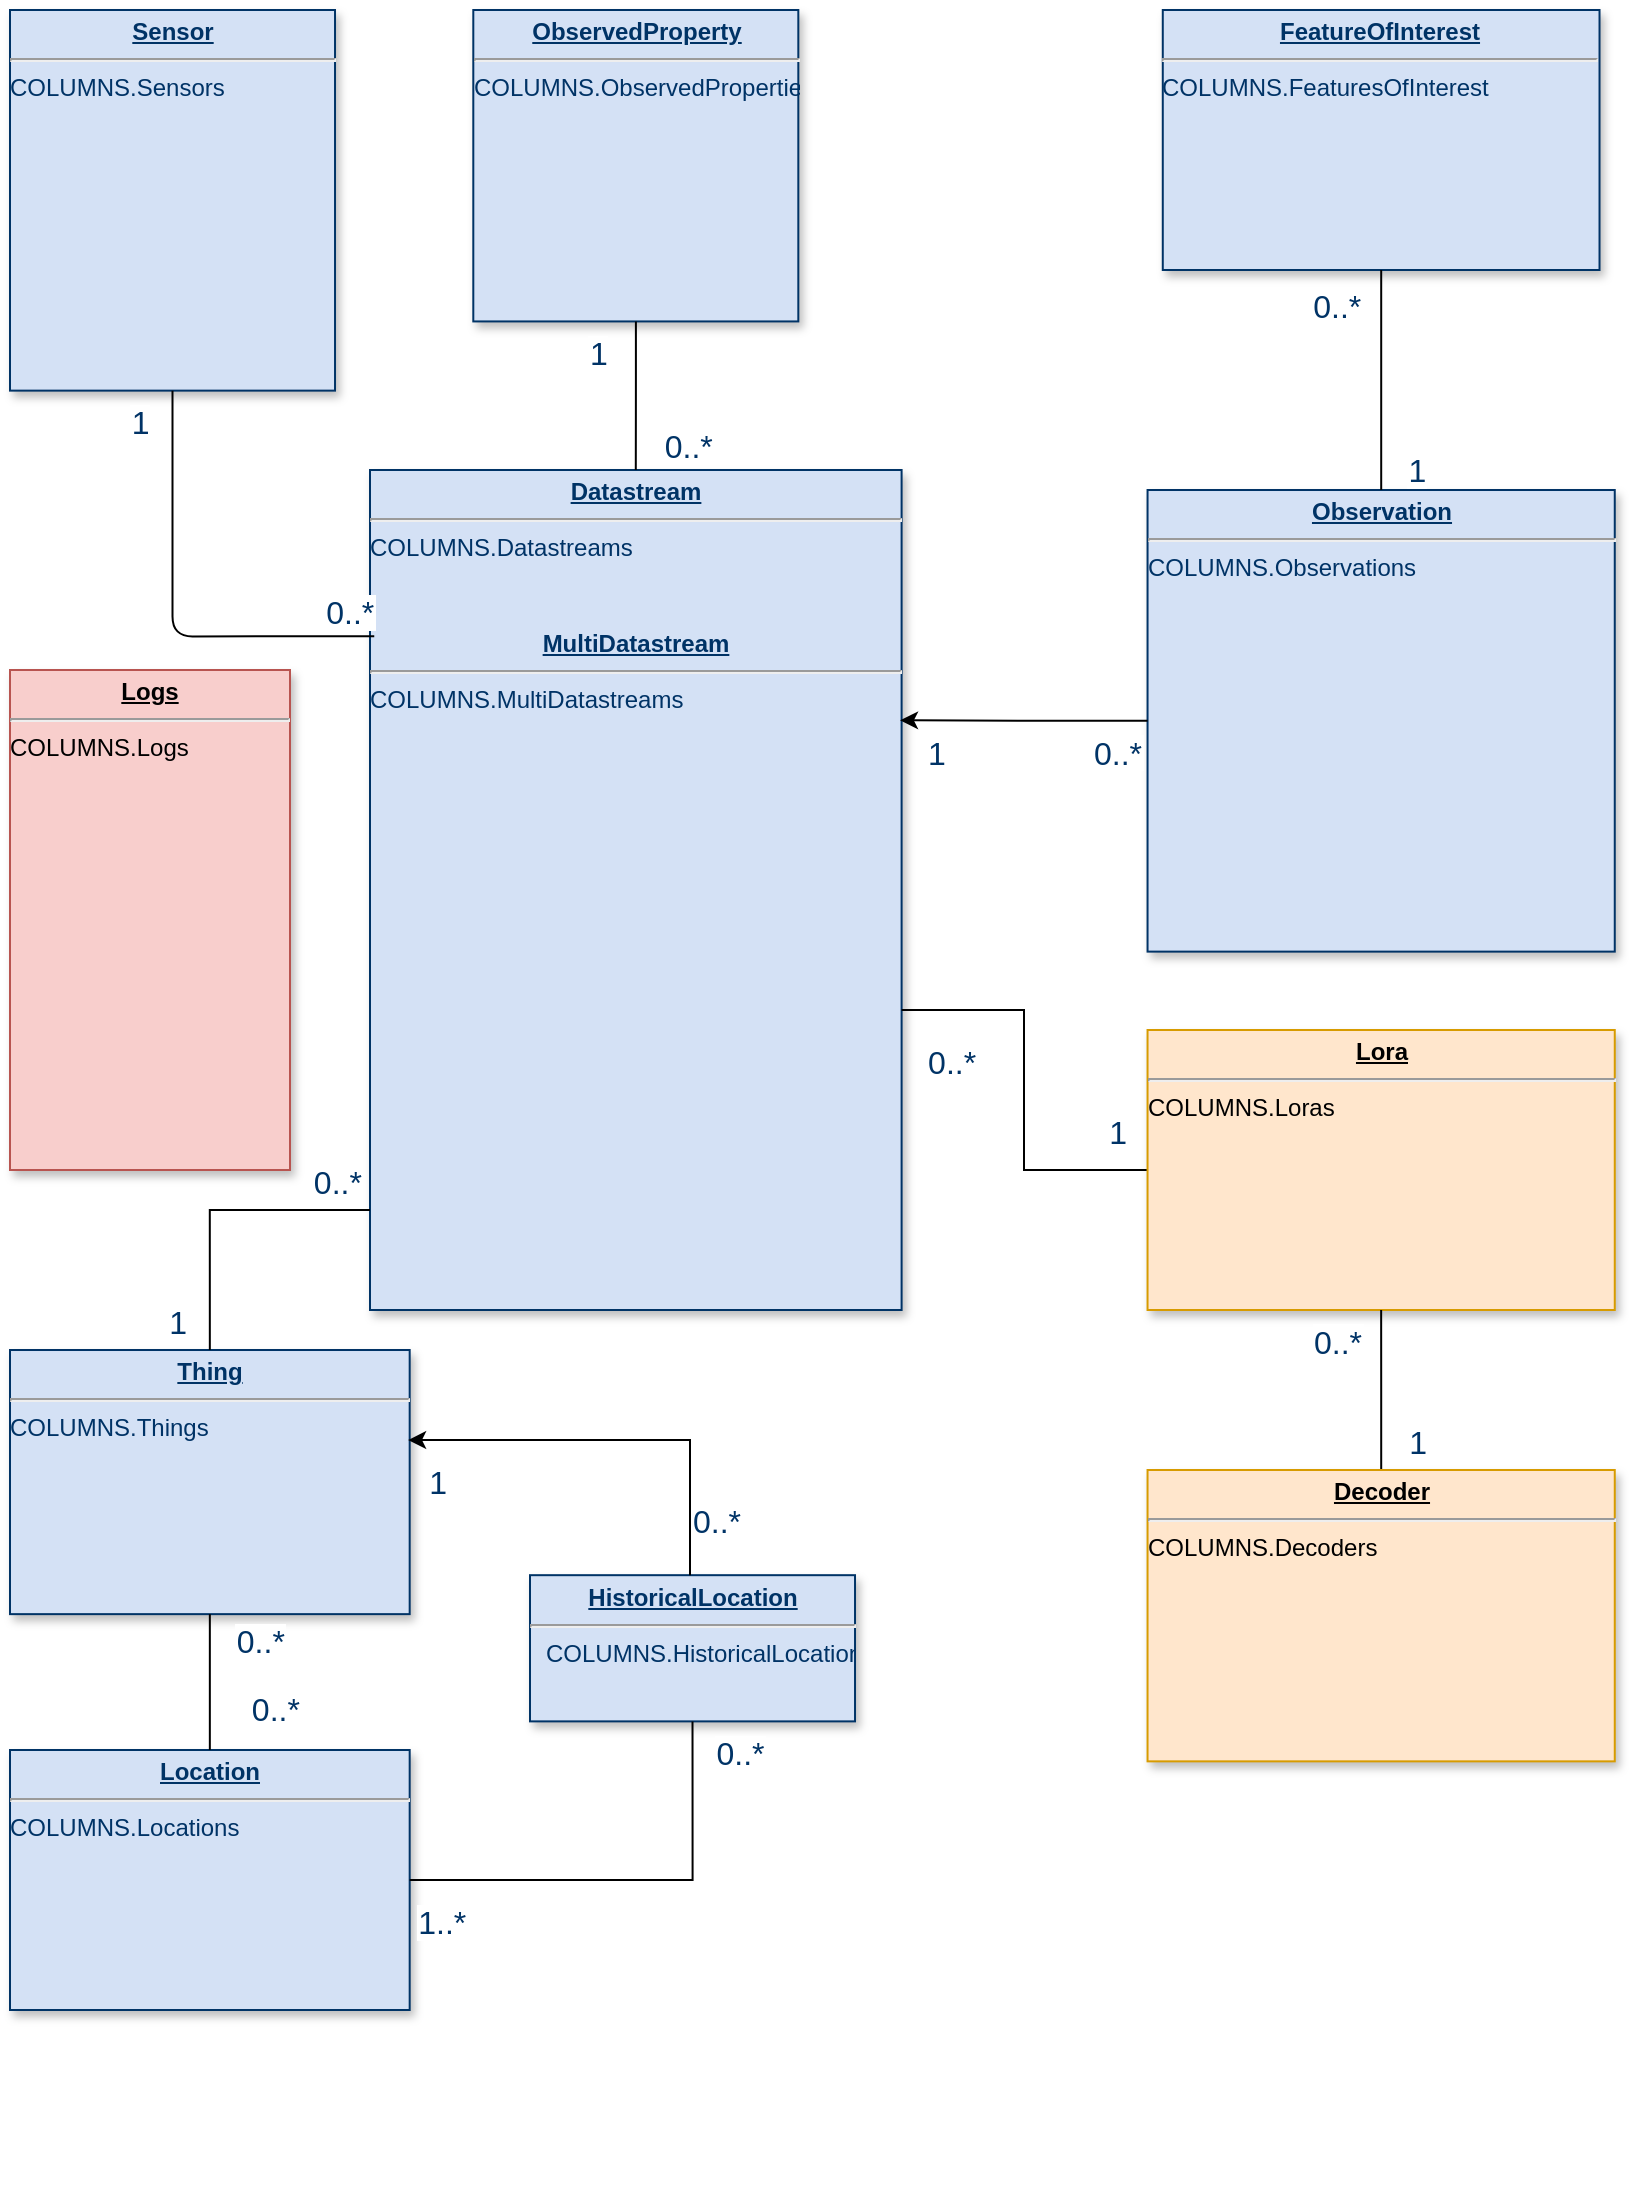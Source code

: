 <mxfile version="22.1.18" type="github">
  <diagram name="Page-1" id="efa7a0a1-bf9b-a30e-e6df-94a7791c09e9">
    <mxGraphModel dx="2576" dy="2226" grid="1" gridSize="10" guides="1" tooltips="1" connect="1" arrows="1" fold="1" page="1" pageScale="1" pageWidth="826" pageHeight="1169" background="none" math="0" shadow="0">
      <root>
        <mxCell id="0" />
        <mxCell id="1" parent="0" />
        <mxCell id="BFmJljl-8hoy7SMpkLxM-120" value="" style="group" parent="1" vertex="1" connectable="0">
          <mxGeometry y="-30" width="813.61" height="1089" as="geometry" />
        </mxCell>
        <mxCell id="34" value="&lt;p style=&quot;margin: 0px ; margin-top: 4px ; text-align: center ; text-decoration: underline&quot;&gt;&lt;strong&gt;Thing&lt;/strong&gt;&lt;/p&gt;&lt;hr&gt;COLUMNS.Things" style="verticalAlign=top;align=left;overflow=fill;fontSize=12;fontFamily=Helvetica;html=1;strokeColor=#003366;shadow=1;fillColor=#D4E1F5;fontColor=#003366" parent="BFmJljl-8hoy7SMpkLxM-120" vertex="1">
          <mxGeometry y="670.004" width="199.84" height="132.063" as="geometry" />
        </mxCell>
        <mxCell id="22" value="&lt;p style=&quot;margin: 0px; margin-top: 4px; text-align: center; text-decoration: underline;&quot;&gt;&lt;strong&gt;Observation&lt;/strong&gt;&lt;/p&gt;&lt;hr&gt;COLUMNS.Observations" style="verticalAlign=top;align=left;overflow=fill;fontSize=12;fontFamily=Helvetica;html=1;strokeColor=#003366;shadow=1;fillColor=#D4E1F5;fontColor=#003366" parent="BFmJljl-8hoy7SMpkLxM-120" vertex="1">
          <mxGeometry x="568.775" y="240.004" width="233.605" height="230.806" as="geometry" />
        </mxCell>
        <mxCell id="23" value="&lt;p style=&quot;margin: 0px; margin-top: 4px; text-align: center; text-decoration: underline;&quot;&gt;&lt;strong&gt;ObservedProperty&lt;/strong&gt;&lt;/p&gt;&lt;hr&gt;COLUMNS.ObservedProperties" style="verticalAlign=top;align=left;overflow=fill;fontSize=12;fontFamily=Helvetica;html=1;strokeColor=#003366;shadow=1;fillColor=#D4E1F5;fontColor=#003366" parent="BFmJljl-8hoy7SMpkLxM-120" vertex="1">
          <mxGeometry x="231.65" width="162.51" height="155.714" as="geometry" />
        </mxCell>
        <mxCell id="24" value="&lt;p style=&quot;margin: 0px; margin-top: 4px; text-align: center; text-decoration: underline;&quot;&gt;&lt;strong&gt;Sensor&lt;/strong&gt;&lt;/p&gt;&lt;hr&gt;COLUMNS.Sensors" style="verticalAlign=top;align=left;overflow=fill;fontSize=12;fontFamily=Helvetica;html=1;strokeColor=#003366;shadow=1;fillColor=#D4E1F5;fontColor=#003366" parent="BFmJljl-8hoy7SMpkLxM-120" vertex="1">
          <mxGeometry width="162.51" height="190.317" as="geometry" />
        </mxCell>
        <mxCell id="27" value="&lt;p style=&quot;margin: 0px; margin-top: 4px; text-align: center; text-decoration: underline;&quot;&gt;&lt;strong&gt;FeatureOfInterest&lt;/strong&gt;&lt;/p&gt;&lt;hr&gt;COLUMNS.FeaturesOfInterest" style="verticalAlign=top;align=left;overflow=fill;fontSize=12;fontFamily=Helvetica;html=1;strokeColor=#003366;shadow=1;fillColor=#D4E1F5;fontColor=#003366" parent="BFmJljl-8hoy7SMpkLxM-120" vertex="1">
          <mxGeometry x="576.39" width="218.37" height="130" as="geometry" />
        </mxCell>
        <mxCell id="28" value="&lt;p style=&quot;margin: 0px; margin-top: 4px; text-align: center; text-decoration: underline;&quot;&gt;&lt;strong&gt;Location&lt;/strong&gt;&lt;/p&gt;&lt;hr&gt;COLUMNS.Locations" style="verticalAlign=top;align=left;overflow=fill;fontSize=12;fontFamily=Helvetica;html=1;strokeColor=#003366;shadow=1;fillColor=#D4E1F5;fontColor=#003366" parent="BFmJljl-8hoy7SMpkLxM-120" vertex="1">
          <mxGeometry y="870" width="199.84" height="130" as="geometry" />
        </mxCell>
        <mxCell id="29" value="&lt;p style=&quot;margin: 0px; margin-top: 4px; text-align: center; text-decoration: underline;&quot;&gt;&lt;strong&gt;Datastream&lt;/strong&gt;&lt;/p&gt;&lt;hr&gt;&lt;div&gt;COLUMNS.Datastreams&lt;/div&gt;&lt;div&gt;&lt;br&gt;&lt;/div&gt;&lt;div&gt;&lt;br&gt;&lt;/div&gt;&lt;div&gt;&lt;p style=&quot;margin: 0px; margin-top: 4px; text-align: center; text-decoration: underline;&quot;&gt;&lt;strong&gt;MultiDatastream&lt;/strong&gt;&lt;/p&gt;&lt;hr&gt;COLUMNS.MultiDatastreams&lt;/div&gt;" style="verticalAlign=top;align=left;overflow=fill;fontSize=12;fontFamily=Helvetica;html=1;strokeColor=#003366;shadow=1;fillColor=#D4E1F5;fontColor=#003366" parent="BFmJljl-8hoy7SMpkLxM-120" vertex="1">
          <mxGeometry x="180" y="230" width="265.8" height="420" as="geometry" />
        </mxCell>
        <mxCell id="33" value="&lt;p style=&quot;margin: 0px; margin-top: 4px; text-align: center; text-decoration: underline;&quot;&gt;&lt;strong&gt;HistoricalLocation&lt;/strong&gt;&lt;/p&gt;&lt;hr&gt;&lt;p style=&quot;margin: 0px; margin-left: 8px;&quot;&gt;COLUMNS.HistoricalLocations&lt;/p&gt;" style="verticalAlign=top;align=left;overflow=fill;fontSize=12;fontFamily=Helvetica;html=1;strokeColor=#003366;shadow=1;fillColor=#D4E1F5;fontColor=#003366" parent="BFmJljl-8hoy7SMpkLxM-120" vertex="1">
          <mxGeometry x="260" y="782.59" width="162.51" height="73.1" as="geometry" />
        </mxCell>
        <mxCell id="51" value="" style="endArrow=none;endSize=12;startArrow=none;startSize=14;startFill=0;edgeStyle=orthogonalEdgeStyle;endFill=0;" parent="BFmJljl-8hoy7SMpkLxM-120" source="23" target="29" edge="1">
          <mxGeometry x="395.463" y="615.483" as="geometry">
            <mxPoint x="385.306" y="597.897" as="sourcePoint" />
            <mxPoint x="547.814" y="597.897" as="targetPoint" />
          </mxGeometry>
        </mxCell>
        <mxCell id="52" value="1" style="resizable=0;align=left;verticalAlign=top;labelBackgroundColor=#ffffff;fontSize=16;strokeColor=#003366;shadow=1;fillColor=#D4E1F5;fontColor=#003366" parent="51" connectable="0" vertex="1">
          <mxGeometry x="-1" relative="1" as="geometry">
            <mxPoint x="-25" as="offset" />
          </mxGeometry>
        </mxCell>
        <mxCell id="53" value="0..*&#xa;" style="resizable=0;align=right;verticalAlign=top;labelBackgroundColor=#ffffff;fontSize=16;strokeColor=#003366;shadow=1;fillColor=#D4E1F5;fontColor=#003366" parent="51" connectable="0" vertex="1">
          <mxGeometry x="1" relative="1" as="geometry">
            <mxPoint x="40" y="-28" as="offset" />
          </mxGeometry>
        </mxCell>
        <mxCell id="66" value="" style="endArrow=none;endSize=12;startArrow=none;startSize=14;startFill=0;edgeStyle=orthogonalEdgeStyle;entryX=1;entryY=0.5;entryDx=0;entryDy=0;endFill=0;exitX=0.5;exitY=1;exitDx=0;exitDy=0;rounded=0;curved=0;" parent="BFmJljl-8hoy7SMpkLxM-120" source="33" target="28" edge="1">
          <mxGeometry x="476.717" y="925.264" as="geometry">
            <mxPoint x="466.56" y="907.679" as="sourcePoint" />
            <mxPoint x="985.204" y="1336.477" as="targetPoint" />
          </mxGeometry>
        </mxCell>
        <mxCell id="67" value="0..*" style="resizable=0;align=left;verticalAlign=top;labelBackgroundColor=#ffffff;fontSize=16;strokeColor=#003366;shadow=1;fillColor=#D4E1F5;fontColor=#003366" parent="66" connectable="0" vertex="1">
          <mxGeometry x="-1" relative="1" as="geometry">
            <mxPoint x="10" as="offset" />
          </mxGeometry>
        </mxCell>
        <mxCell id="68" value="1..*" style="resizable=0;align=right;verticalAlign=top;labelBackgroundColor=#ffffff;fontSize=16;strokeColor=#003366;shadow=1;fillColor=#D4E1F5;fontColor=#003366" parent="66" connectable="0" vertex="1">
          <mxGeometry x="1" relative="1" as="geometry">
            <mxPoint x="30" y="5" as="offset" />
          </mxGeometry>
        </mxCell>
        <mxCell id="72" value="" style="endArrow=none;endSize=12;startArrow=none;startSize=14;startFill=0;edgeStyle=orthogonalEdgeStyle;rounded=0;endFill=0;exitX=0.5;exitY=0;exitDx=0;exitDy=0;" parent="BFmJljl-8hoy7SMpkLxM-120" source="34" edge="1">
          <mxGeometry x="425.933" y="1441.988" as="geometry">
            <mxPoint x="415.776" y="1424.403" as="sourcePoint" />
            <mxPoint x="180" y="600" as="targetPoint" />
            <Array as="points">
              <mxPoint x="100" y="600" />
              <mxPoint x="180" y="600" />
            </Array>
          </mxGeometry>
        </mxCell>
        <mxCell id="73" value="0..*&#xa;" style="resizable=0;align=left;verticalAlign=top;labelBackgroundColor=#ffffff;fontSize=16;strokeColor=#003366;shadow=1;fillColor=#D4E1F5;fontColor=#003366" parent="72" connectable="0" vertex="1">
          <mxGeometry x="-1" relative="1" as="geometry">
            <mxPoint x="50" y="-100" as="offset" />
          </mxGeometry>
        </mxCell>
        <mxCell id="74" value="1" style="resizable=0;align=right;verticalAlign=top;labelBackgroundColor=#ffffff;fontSize=16;strokeColor=#003366;shadow=1;fillColor=#D4E1F5;fontColor=#003366" parent="72" connectable="0" vertex="1">
          <mxGeometry x="1" relative="1" as="geometry">
            <mxPoint x="-90" y="40" as="offset" />
          </mxGeometry>
        </mxCell>
        <mxCell id="84" value="" style="endArrow=none;endSize=12;startArrow=none;startSize=14;startFill=0;edgeStyle=orthogonalEdgeStyle;endFill=0;" parent="BFmJljl-8hoy7SMpkLxM-120" source="27" target="22" edge="1">
          <mxGeometry x="1411.137" y="228.608" as="geometry">
            <mxPoint x="1400.98" y="211.023" as="sourcePoint" />
            <mxPoint x="1563.488" y="211.023" as="targetPoint" />
          </mxGeometry>
        </mxCell>
        <mxCell id="85" value="0..*" style="resizable=0;align=left;verticalAlign=top;labelBackgroundColor=#ffffff;fontSize=16;strokeColor=#003366;shadow=1;fillColor=#D4E1F5;fontColor=#003366" parent="84" connectable="0" vertex="1">
          <mxGeometry x="-1" relative="1" as="geometry">
            <mxPoint x="-36" y="2" as="offset" />
          </mxGeometry>
        </mxCell>
        <mxCell id="86" value="1" style="resizable=0;align=right;verticalAlign=top;labelBackgroundColor=#ffffff;fontSize=16;strokeColor=#003366;shadow=1;fillColor=#D4E1F5;fontColor=#003366" parent="84" connectable="0" vertex="1">
          <mxGeometry x="1" relative="1" as="geometry">
            <mxPoint x="24" y="-26" as="offset" />
          </mxGeometry>
        </mxCell>
        <mxCell id="99" value="" style="endArrow=none;endSize=12;startArrow=none;startSize=14;startFill=0;edgeStyle=orthogonalEdgeStyle;endFill=0;exitX=0.008;exitY=0.198;exitDx=0;exitDy=0;exitPerimeter=0;" parent="BFmJljl-8hoy7SMpkLxM-120" source="29" target="24" edge="1">
          <mxGeometry x="375.149" y="633.068" as="geometry">
            <mxPoint x="170" y="310" as="sourcePoint" />
            <mxPoint x="527.5" y="615.483" as="targetPoint" />
            <Array as="points" />
          </mxGeometry>
        </mxCell>
        <mxCell id="100" value="0..*&#xa;" style="resizable=0;align=left;verticalAlign=top;labelBackgroundColor=#ffffff;fontSize=16;strokeColor=#003366;shadow=1;fillColor=#D4E1F5;fontColor=#003366" parent="99" connectable="0" vertex="1">
          <mxGeometry x="-1" relative="1" as="geometry">
            <mxPoint x="-26" y="-28" as="offset" />
          </mxGeometry>
        </mxCell>
        <mxCell id="101" value="1" style="resizable=0;align=right;verticalAlign=top;labelBackgroundColor=#ffffff;fontSize=16;strokeColor=#003366;shadow=1;fillColor=#D4E1F5;fontColor=#003366" parent="99" connectable="0" vertex="1">
          <mxGeometry x="1" relative="1" as="geometry">
            <mxPoint x="-10" as="offset" />
          </mxGeometry>
        </mxCell>
        <mxCell id="107" value="" style="endArrow=none;edgeStyle=orthogonalEdgeStyle;" parent="BFmJljl-8hoy7SMpkLxM-120" source="28" target="34" edge="1">
          <mxGeometry x="192.978" y="1670.596" as="geometry">
            <mxPoint x="182.821" y="1653.011" as="sourcePoint" />
            <mxPoint x="345.329" y="1653.011" as="targetPoint" />
          </mxGeometry>
        </mxCell>
        <mxCell id="108" value="0..*" style="resizable=0;align=left;verticalAlign=bottom;labelBackgroundColor=#ffffff;fontSize=16;strokeColor=#003366;shadow=1;fillColor=#D4E1F5;fontColor=#003366" parent="107" connectable="0" vertex="1">
          <mxGeometry x="-1" relative="1" as="geometry">
            <mxPoint x="19" y="-10" as="offset" />
          </mxGeometry>
        </mxCell>
        <mxCell id="109" value="0..*" style="resizable=0;align=right;verticalAlign=bottom;labelBackgroundColor=#ffffff;fontSize=16;strokeColor=#003366;shadow=1;fillColor=#D4E1F5;fontColor=#003366" parent="107" connectable="0" vertex="1">
          <mxGeometry x="1" relative="1" as="geometry">
            <mxPoint x="39" y="24" as="offset" />
          </mxGeometry>
        </mxCell>
        <mxCell id="BFmJljl-8hoy7SMpkLxM-113" value="1" style="resizable=0;align=right;verticalAlign=top;labelBackgroundColor=#ffffff;fontSize=16;strokeColor=#003366;shadow=1;fillColor=#D4E1F5;fontColor=#003366" parent="BFmJljl-8hoy7SMpkLxM-120" connectable="0" vertex="1">
          <mxGeometry x="219.998" y="720.003" as="geometry" />
        </mxCell>
        <mxCell id="BFmJljl-8hoy7SMpkLxM-115" value="0..*" style="resizable=0;align=right;verticalAlign=bottom;labelBackgroundColor=#ffffff;fontSize=16;strokeColor=#003366;shadow=1;fillColor=#D4E1F5;fontColor=#003366" parent="BFmJljl-8hoy7SMpkLxM-120" connectable="0" vertex="1">
          <mxGeometry x="389.996" y="909.996" as="geometry">
            <mxPoint x="-23" y="-144" as="offset" />
          </mxGeometry>
        </mxCell>
        <mxCell id="BFmJljl-8hoy7SMpkLxM-118" value="0..*" style="resizable=0;align=left;verticalAlign=top;labelBackgroundColor=#ffffff;fontSize=16;strokeColor=#003366;shadow=1;fillColor=#D4E1F5;fontColor=#003366" parent="BFmJljl-8hoy7SMpkLxM-120" connectable="0" vertex="1">
          <mxGeometry x="540.004" y="355.407" as="geometry" />
        </mxCell>
        <mxCell id="BFmJljl-8hoy7SMpkLxM-119" value="1" style="resizable=0;align=left;verticalAlign=top;labelBackgroundColor=#ffffff;fontSize=16;strokeColor=#003366;shadow=1;fillColor=#D4E1F5;fontColor=#003366" parent="BFmJljl-8hoy7SMpkLxM-120" connectable="0" vertex="1">
          <mxGeometry x="457.053" y="355.407" as="geometry" />
        </mxCell>
        <mxCell id="66y8NtmILaIC8j_On_x9-113" style="edgeStyle=orthogonalEdgeStyle;rounded=0;orthogonalLoop=1;jettySize=auto;html=1;endArrow=none;endFill=0;" parent="BFmJljl-8hoy7SMpkLxM-120" source="ud7CbGnxaNB6CiTCzgtE-109" target="29" edge="1">
          <mxGeometry relative="1" as="geometry">
            <Array as="points">
              <mxPoint x="507" y="580" />
              <mxPoint x="507" y="500" />
            </Array>
          </mxGeometry>
        </mxCell>
        <mxCell id="ud7CbGnxaNB6CiTCzgtE-109" value="&lt;p style=&quot;margin: 0px; margin-top: 4px; text-align: center; text-decoration: underline;&quot;&gt;&lt;strong&gt;Lora&lt;/strong&gt;&lt;/p&gt;&lt;hr&gt;COLUMNS.Loras" style="verticalAlign=top;align=left;overflow=fill;fontSize=12;fontFamily=Helvetica;html=1;strokeColor=#d79b00;shadow=1;fillColor=#ffe6cc;" parent="BFmJljl-8hoy7SMpkLxM-120" vertex="1">
          <mxGeometry x="568.77" y="510" width="233.61" height="140" as="geometry" />
        </mxCell>
        <mxCell id="66y8NtmILaIC8j_On_x9-109" style="edgeStyle=orthogonalEdgeStyle;rounded=0;orthogonalLoop=1;jettySize=auto;html=1;entryX=0.5;entryY=1;entryDx=0;entryDy=0;endArrow=none;endFill=0;" parent="BFmJljl-8hoy7SMpkLxM-120" source="ud7CbGnxaNB6CiTCzgtE-110" target="ud7CbGnxaNB6CiTCzgtE-109" edge="1">
          <mxGeometry relative="1" as="geometry" />
        </mxCell>
        <mxCell id="ud7CbGnxaNB6CiTCzgtE-110" value="&lt;p style=&quot;margin: 0px; margin-top: 4px; text-align: center; text-decoration: underline;&quot;&gt;&lt;strong&gt;Decoder&lt;/strong&gt;&lt;/p&gt;&lt;hr&gt;&lt;div&gt;COLUMNS.Decoders&lt;/div&gt;&lt;div&gt;&lt;br&gt;&lt;/div&gt;" style="verticalAlign=top;align=left;overflow=fill;fontSize=12;fontFamily=Helvetica;html=1;strokeColor=#d79b00;shadow=1;fillColor=#ffe6cc;" parent="BFmJljl-8hoy7SMpkLxM-120" vertex="1">
          <mxGeometry x="568.77" y="730.0" width="233.61" height="145.682" as="geometry" />
        </mxCell>
        <mxCell id="ud7CbGnxaNB6CiTCzgtE-113" value="0..*&#xa;" style="resizable=0;align=left;verticalAlign=top;labelBackgroundColor=#ffffff;fontSize=16;strokeColor=#003366;shadow=1;fillColor=#D4E1F5;fontColor=#003366" parent="BFmJljl-8hoy7SMpkLxM-120" connectable="0" vertex="1">
          <mxGeometry x="457.05" y="510" as="geometry" />
        </mxCell>
        <mxCell id="ud7CbGnxaNB6CiTCzgtE-114" value="1" style="resizable=0;align=right;verticalAlign=top;labelBackgroundColor=#ffffff;fontSize=16;strokeColor=#003366;shadow=1;fillColor=#D4E1F5;fontColor=#003366" parent="BFmJljl-8hoy7SMpkLxM-120" connectable="0" vertex="1">
          <mxGeometry x="560" y="545.004" as="geometry" />
        </mxCell>
        <mxCell id="ud7CbGnxaNB6CiTCzgtE-116" value="1" style="resizable=0;align=right;verticalAlign=top;labelBackgroundColor=#ffffff;fontSize=16;strokeColor=#003366;shadow=1;fillColor=#D4E1F5;fontColor=#003366" parent="BFmJljl-8hoy7SMpkLxM-120" connectable="0" vertex="1">
          <mxGeometry x="710" y="700" as="geometry" />
        </mxCell>
        <mxCell id="ud7CbGnxaNB6CiTCzgtE-119" value="0..*&#xa;" style="resizable=0;align=left;verticalAlign=top;labelBackgroundColor=#ffffff;fontSize=16;strokeColor=#003366;shadow=1;fillColor=#D4E1F5;fontColor=#003366" parent="BFmJljl-8hoy7SMpkLxM-120" connectable="0" vertex="1">
          <mxGeometry x="650" y="649.997" as="geometry" />
        </mxCell>
        <mxCell id="rQaWSIzN3dqc3fvIYqgy-109" style="edgeStyle=orthogonalEdgeStyle;rounded=0;orthogonalLoop=1;jettySize=auto;html=1;entryX=0.996;entryY=0.341;entryDx=0;entryDy=0;entryPerimeter=0;" edge="1" parent="BFmJljl-8hoy7SMpkLxM-120" source="33" target="34">
          <mxGeometry relative="1" as="geometry">
            <Array as="points">
              <mxPoint x="340" y="715" />
            </Array>
          </mxGeometry>
        </mxCell>
        <mxCell id="rQaWSIzN3dqc3fvIYqgy-110" style="edgeStyle=orthogonalEdgeStyle;rounded=0;orthogonalLoop=1;jettySize=auto;html=1;entryX=0.997;entryY=0.298;entryDx=0;entryDy=0;entryPerimeter=0;" edge="1" parent="BFmJljl-8hoy7SMpkLxM-120" source="22" target="29">
          <mxGeometry relative="1" as="geometry" />
        </mxCell>
        <mxCell id="rQaWSIzN3dqc3fvIYqgy-152" value="&lt;p style=&quot;margin: 0px; margin-top: 4px; text-align: center; text-decoration: underline;&quot;&gt;&lt;strong&gt;Logs&lt;/strong&gt;&lt;/p&gt;&lt;hr&gt;COLUMNS.Logs" style="verticalAlign=top;align=left;overflow=fill;fontSize=12;fontFamily=Helvetica;html=1;strokeColor=#b85450;shadow=1;fillColor=#f8cecc;" vertex="1" parent="BFmJljl-8hoy7SMpkLxM-120">
          <mxGeometry y="330" width="140" height="250" as="geometry" />
        </mxCell>
      </root>
    </mxGraphModel>
  </diagram>
</mxfile>
